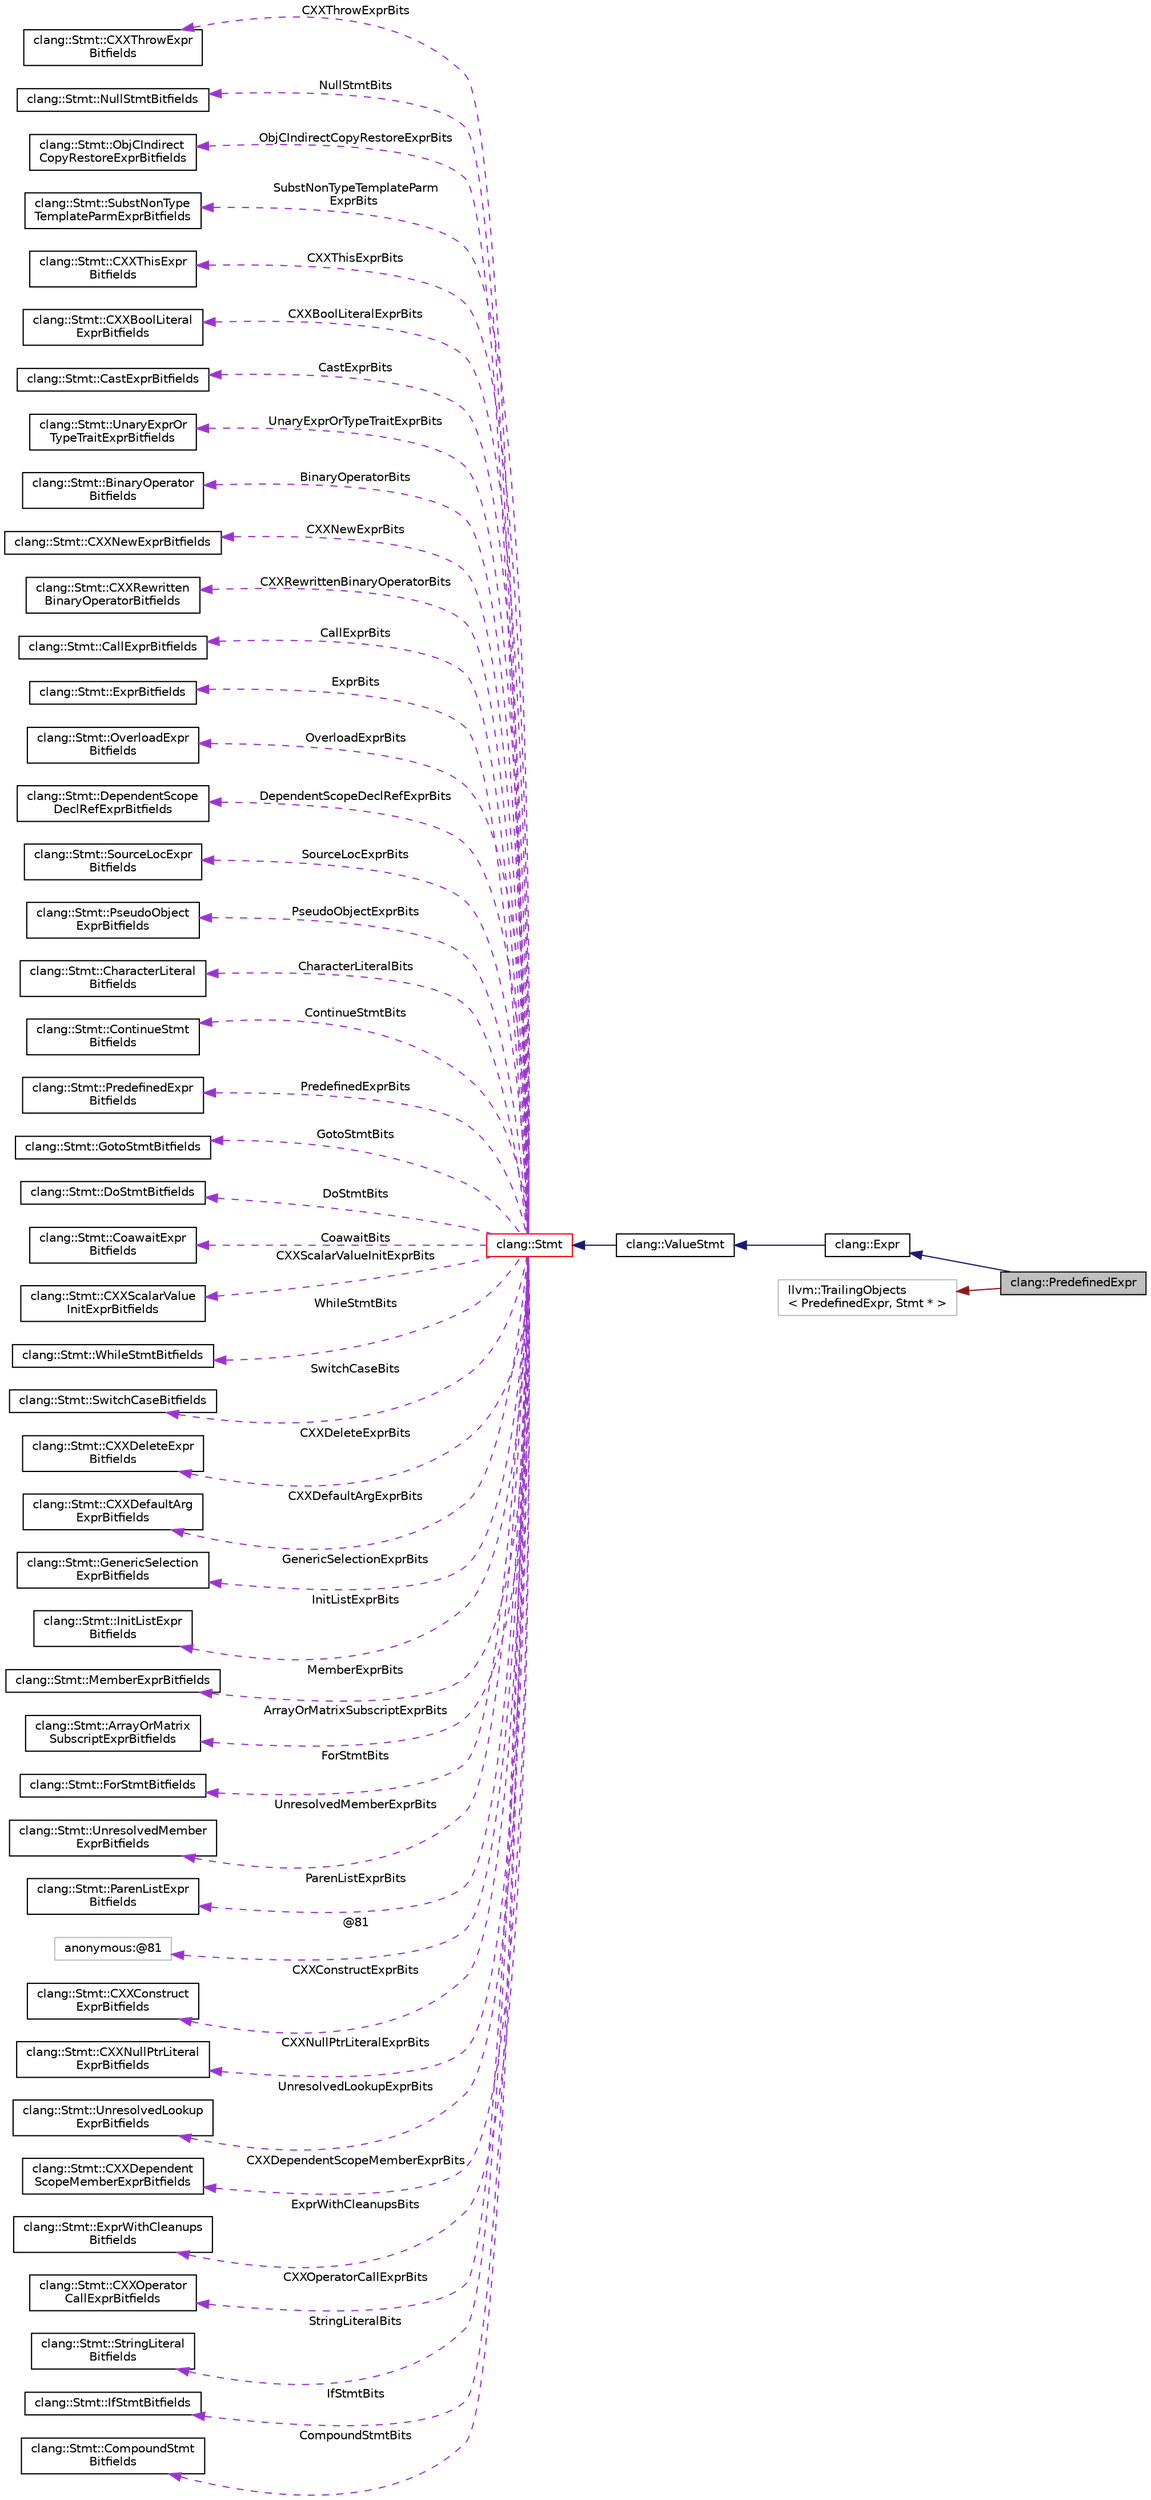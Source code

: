 digraph "clang::PredefinedExpr"
{
 // LATEX_PDF_SIZE
  bgcolor="transparent";
  edge [fontname="Helvetica",fontsize="10",labelfontname="Helvetica",labelfontsize="10"];
  node [fontname="Helvetica",fontsize="10",shape=record];
  rankdir="LR";
  Node1 [label="clang::PredefinedExpr",height=0.2,width=0.4,color="black", fillcolor="grey75", style="filled", fontcolor="black",tooltip="[C99 6.4.2.2] - A predefined identifier such as func."];
  Node2 -> Node1 [dir="back",color="midnightblue",fontsize="10",style="solid",fontname="Helvetica"];
  Node2 [label="clang::Expr",height=0.2,width=0.4,color="black",URL="$classclang_1_1Expr.html",tooltip="This represents one expression."];
  Node3 -> Node2 [dir="back",color="midnightblue",fontsize="10",style="solid",fontname="Helvetica"];
  Node3 [label="clang::ValueStmt",height=0.2,width=0.4,color="black",URL="$classclang_1_1ValueStmt.html",tooltip="Represents a statement that could possibly have a value and type."];
  Node4 -> Node3 [dir="back",color="midnightblue",fontsize="10",style="solid",fontname="Helvetica"];
  Node4 [label="clang::Stmt",height=0.2,width=0.4,color="red",URL="$classclang_1_1Stmt.html",tooltip="Stmt - This represents one statement."];
  Node5 -> Node4 [dir="back",color="darkorchid3",fontsize="10",style="dashed",label=" CXXThrowExprBits" ,fontname="Helvetica"];
  Node5 [label="clang::Stmt::CXXThrowExpr\lBitfields",height=0.2,width=0.4,color="black",URL="$classclang_1_1Stmt_1_1CXXThrowExprBitfields.html",tooltip=" "];
  Node6 -> Node4 [dir="back",color="darkorchid3",fontsize="10",style="dashed",label=" NullStmtBits" ,fontname="Helvetica"];
  Node6 [label="clang::Stmt::NullStmtBitfields",height=0.2,width=0.4,color="black",URL="$classclang_1_1Stmt_1_1NullStmtBitfields.html",tooltip=" "];
  Node7 -> Node4 [dir="back",color="darkorchid3",fontsize="10",style="dashed",label=" ObjCIndirectCopyRestoreExprBits" ,fontname="Helvetica"];
  Node7 [label="clang::Stmt::ObjCIndirect\lCopyRestoreExprBitfields",height=0.2,width=0.4,color="black",URL="$classclang_1_1Stmt_1_1ObjCIndirectCopyRestoreExprBitfields.html",tooltip=" "];
  Node8 -> Node4 [dir="back",color="darkorchid3",fontsize="10",style="dashed",label=" SubstNonTypeTemplateParm\lExprBits" ,fontname="Helvetica"];
  Node8 [label="clang::Stmt::SubstNonType\lTemplateParmExprBitfields",height=0.2,width=0.4,color="black",URL="$classclang_1_1Stmt_1_1SubstNonTypeTemplateParmExprBitfields.html",tooltip=" "];
  Node9 -> Node4 [dir="back",color="darkorchid3",fontsize="10",style="dashed",label=" CXXThisExprBits" ,fontname="Helvetica"];
  Node9 [label="clang::Stmt::CXXThisExpr\lBitfields",height=0.2,width=0.4,color="black",URL="$classclang_1_1Stmt_1_1CXXThisExprBitfields.html",tooltip=" "];
  Node10 -> Node4 [dir="back",color="darkorchid3",fontsize="10",style="dashed",label=" CXXBoolLiteralExprBits" ,fontname="Helvetica"];
  Node10 [label="clang::Stmt::CXXBoolLiteral\lExprBitfields",height=0.2,width=0.4,color="black",URL="$classclang_1_1Stmt_1_1CXXBoolLiteralExprBitfields.html",tooltip=" "];
  Node11 -> Node4 [dir="back",color="darkorchid3",fontsize="10",style="dashed",label=" CastExprBits" ,fontname="Helvetica"];
  Node11 [label="clang::Stmt::CastExprBitfields",height=0.2,width=0.4,color="black",URL="$classclang_1_1Stmt_1_1CastExprBitfields.html",tooltip=" "];
  Node12 -> Node4 [dir="back",color="darkorchid3",fontsize="10",style="dashed",label=" UnaryExprOrTypeTraitExprBits" ,fontname="Helvetica"];
  Node12 [label="clang::Stmt::UnaryExprOr\lTypeTraitExprBitfields",height=0.2,width=0.4,color="black",URL="$classclang_1_1Stmt_1_1UnaryExprOrTypeTraitExprBitfields.html",tooltip=" "];
  Node13 -> Node4 [dir="back",color="darkorchid3",fontsize="10",style="dashed",label=" BinaryOperatorBits" ,fontname="Helvetica"];
  Node13 [label="clang::Stmt::BinaryOperator\lBitfields",height=0.2,width=0.4,color="black",URL="$classclang_1_1Stmt_1_1BinaryOperatorBitfields.html",tooltip=" "];
  Node14 -> Node4 [dir="back",color="darkorchid3",fontsize="10",style="dashed",label=" CXXNewExprBits" ,fontname="Helvetica"];
  Node14 [label="clang::Stmt::CXXNewExprBitfields",height=0.2,width=0.4,color="black",URL="$classclang_1_1Stmt_1_1CXXNewExprBitfields.html",tooltip=" "];
  Node15 -> Node4 [dir="back",color="darkorchid3",fontsize="10",style="dashed",label=" CXXRewrittenBinaryOperatorBits" ,fontname="Helvetica"];
  Node15 [label="clang::Stmt::CXXRewritten\lBinaryOperatorBitfields",height=0.2,width=0.4,color="black",URL="$classclang_1_1Stmt_1_1CXXRewrittenBinaryOperatorBitfields.html",tooltip=" "];
  Node16 -> Node4 [dir="back",color="darkorchid3",fontsize="10",style="dashed",label=" CallExprBits" ,fontname="Helvetica"];
  Node16 [label="clang::Stmt::CallExprBitfields",height=0.2,width=0.4,color="black",URL="$classclang_1_1Stmt_1_1CallExprBitfields.html",tooltip=" "];
  Node17 -> Node4 [dir="back",color="darkorchid3",fontsize="10",style="dashed",label=" ExprBits" ,fontname="Helvetica"];
  Node17 [label="clang::Stmt::ExprBitfields",height=0.2,width=0.4,color="black",URL="$classclang_1_1Stmt_1_1ExprBitfields.html",tooltip=" "];
  Node18 -> Node4 [dir="back",color="darkorchid3",fontsize="10",style="dashed",label=" OverloadExprBits" ,fontname="Helvetica"];
  Node18 [label="clang::Stmt::OverloadExpr\lBitfields",height=0.2,width=0.4,color="black",URL="$classclang_1_1Stmt_1_1OverloadExprBitfields.html",tooltip=" "];
  Node19 -> Node4 [dir="back",color="darkorchid3",fontsize="10",style="dashed",label=" DependentScopeDeclRefExprBits" ,fontname="Helvetica"];
  Node19 [label="clang::Stmt::DependentScope\lDeclRefExprBitfields",height=0.2,width=0.4,color="black",URL="$classclang_1_1Stmt_1_1DependentScopeDeclRefExprBitfields.html",tooltip=" "];
  Node20 -> Node4 [dir="back",color="darkorchid3",fontsize="10",style="dashed",label=" SourceLocExprBits" ,fontname="Helvetica"];
  Node20 [label="clang::Stmt::SourceLocExpr\lBitfields",height=0.2,width=0.4,color="black",URL="$classclang_1_1Stmt_1_1SourceLocExprBitfields.html",tooltip=" "];
  Node21 -> Node4 [dir="back",color="darkorchid3",fontsize="10",style="dashed",label=" PseudoObjectExprBits" ,fontname="Helvetica"];
  Node21 [label="clang::Stmt::PseudoObject\lExprBitfields",height=0.2,width=0.4,color="black",URL="$classclang_1_1Stmt_1_1PseudoObjectExprBitfields.html",tooltip=" "];
  Node22 -> Node4 [dir="back",color="darkorchid3",fontsize="10",style="dashed",label=" CharacterLiteralBits" ,fontname="Helvetica"];
  Node22 [label="clang::Stmt::CharacterLiteral\lBitfields",height=0.2,width=0.4,color="black",URL="$classclang_1_1Stmt_1_1CharacterLiteralBitfields.html",tooltip=" "];
  Node23 -> Node4 [dir="back",color="darkorchid3",fontsize="10",style="dashed",label=" ContinueStmtBits" ,fontname="Helvetica"];
  Node23 [label="clang::Stmt::ContinueStmt\lBitfields",height=0.2,width=0.4,color="black",URL="$classclang_1_1Stmt_1_1ContinueStmtBitfields.html",tooltip=" "];
  Node24 -> Node4 [dir="back",color="darkorchid3",fontsize="10",style="dashed",label=" PredefinedExprBits" ,fontname="Helvetica"];
  Node24 [label="clang::Stmt::PredefinedExpr\lBitfields",height=0.2,width=0.4,color="black",URL="$classclang_1_1Stmt_1_1PredefinedExprBitfields.html",tooltip=" "];
  Node25 -> Node4 [dir="back",color="darkorchid3",fontsize="10",style="dashed",label=" GotoStmtBits" ,fontname="Helvetica"];
  Node25 [label="clang::Stmt::GotoStmtBitfields",height=0.2,width=0.4,color="black",URL="$classclang_1_1Stmt_1_1GotoStmtBitfields.html",tooltip=" "];
  Node26 -> Node4 [dir="back",color="darkorchid3",fontsize="10",style="dashed",label=" DoStmtBits" ,fontname="Helvetica"];
  Node26 [label="clang::Stmt::DoStmtBitfields",height=0.2,width=0.4,color="black",URL="$classclang_1_1Stmt_1_1DoStmtBitfields.html",tooltip=" "];
  Node27 -> Node4 [dir="back",color="darkorchid3",fontsize="10",style="dashed",label=" CoawaitBits" ,fontname="Helvetica"];
  Node27 [label="clang::Stmt::CoawaitExpr\lBitfields",height=0.2,width=0.4,color="black",URL="$classclang_1_1Stmt_1_1CoawaitExprBitfields.html",tooltip=" "];
  Node28 -> Node4 [dir="back",color="darkorchid3",fontsize="10",style="dashed",label=" CXXScalarValueInitExprBits" ,fontname="Helvetica"];
  Node28 [label="clang::Stmt::CXXScalarValue\lInitExprBitfields",height=0.2,width=0.4,color="black",URL="$classclang_1_1Stmt_1_1CXXScalarValueInitExprBitfields.html",tooltip=" "];
  Node29 -> Node4 [dir="back",color="darkorchid3",fontsize="10",style="dashed",label=" WhileStmtBits" ,fontname="Helvetica"];
  Node29 [label="clang::Stmt::WhileStmtBitfields",height=0.2,width=0.4,color="black",URL="$classclang_1_1Stmt_1_1WhileStmtBitfields.html",tooltip=" "];
  Node30 -> Node4 [dir="back",color="darkorchid3",fontsize="10",style="dashed",label=" SwitchCaseBits" ,fontname="Helvetica"];
  Node30 [label="clang::Stmt::SwitchCaseBitfields",height=0.2,width=0.4,color="black",URL="$classclang_1_1Stmt_1_1SwitchCaseBitfields.html",tooltip=" "];
  Node31 -> Node4 [dir="back",color="darkorchid3",fontsize="10",style="dashed",label=" CXXDeleteExprBits" ,fontname="Helvetica"];
  Node31 [label="clang::Stmt::CXXDeleteExpr\lBitfields",height=0.2,width=0.4,color="black",URL="$classclang_1_1Stmt_1_1CXXDeleteExprBitfields.html",tooltip=" "];
  Node32 -> Node4 [dir="back",color="darkorchid3",fontsize="10",style="dashed",label=" CXXDefaultArgExprBits" ,fontname="Helvetica"];
  Node32 [label="clang::Stmt::CXXDefaultArg\lExprBitfields",height=0.2,width=0.4,color="black",URL="$classclang_1_1Stmt_1_1CXXDefaultArgExprBitfields.html",tooltip=" "];
  Node33 -> Node4 [dir="back",color="darkorchid3",fontsize="10",style="dashed",label=" GenericSelectionExprBits" ,fontname="Helvetica"];
  Node33 [label="clang::Stmt::GenericSelection\lExprBitfields",height=0.2,width=0.4,color="black",URL="$classclang_1_1Stmt_1_1GenericSelectionExprBitfields.html",tooltip=" "];
  Node34 -> Node4 [dir="back",color="darkorchid3",fontsize="10",style="dashed",label=" InitListExprBits" ,fontname="Helvetica"];
  Node34 [label="clang::Stmt::InitListExpr\lBitfields",height=0.2,width=0.4,color="black",URL="$classclang_1_1Stmt_1_1InitListExprBitfields.html",tooltip=" "];
  Node35 -> Node4 [dir="back",color="darkorchid3",fontsize="10",style="dashed",label=" MemberExprBits" ,fontname="Helvetica"];
  Node35 [label="clang::Stmt::MemberExprBitfields",height=0.2,width=0.4,color="black",URL="$classclang_1_1Stmt_1_1MemberExprBitfields.html",tooltip=" "];
  Node36 -> Node4 [dir="back",color="darkorchid3",fontsize="10",style="dashed",label=" ArrayOrMatrixSubscriptExprBits" ,fontname="Helvetica"];
  Node36 [label="clang::Stmt::ArrayOrMatrix\lSubscriptExprBitfields",height=0.2,width=0.4,color="black",URL="$classclang_1_1Stmt_1_1ArrayOrMatrixSubscriptExprBitfields.html",tooltip=" "];
  Node37 -> Node4 [dir="back",color="darkorchid3",fontsize="10",style="dashed",label=" ForStmtBits" ,fontname="Helvetica"];
  Node37 [label="clang::Stmt::ForStmtBitfields",height=0.2,width=0.4,color="black",URL="$classclang_1_1Stmt_1_1ForStmtBitfields.html",tooltip=" "];
  Node38 -> Node4 [dir="back",color="darkorchid3",fontsize="10",style="dashed",label=" UnresolvedMemberExprBits" ,fontname="Helvetica"];
  Node38 [label="clang::Stmt::UnresolvedMember\lExprBitfields",height=0.2,width=0.4,color="black",URL="$classclang_1_1Stmt_1_1UnresolvedMemberExprBitfields.html",tooltip=" "];
  Node39 -> Node4 [dir="back",color="darkorchid3",fontsize="10",style="dashed",label=" ParenListExprBits" ,fontname="Helvetica"];
  Node39 [label="clang::Stmt::ParenListExpr\lBitfields",height=0.2,width=0.4,color="black",URL="$classclang_1_1Stmt_1_1ParenListExprBitfields.html",tooltip=" "];
  Node40 -> Node4 [dir="back",color="darkorchid3",fontsize="10",style="dashed",label=" @81" ,fontname="Helvetica"];
  Node40 [label="anonymous:@81",height=0.2,width=0.4,color="grey75",tooltip=" "];
  Node41 -> Node4 [dir="back",color="darkorchid3",fontsize="10",style="dashed",label=" CXXConstructExprBits" ,fontname="Helvetica"];
  Node41 [label="clang::Stmt::CXXConstruct\lExprBitfields",height=0.2,width=0.4,color="black",URL="$classclang_1_1Stmt_1_1CXXConstructExprBitfields.html",tooltip=" "];
  Node42 -> Node4 [dir="back",color="darkorchid3",fontsize="10",style="dashed",label=" CXXNullPtrLiteralExprBits" ,fontname="Helvetica"];
  Node42 [label="clang::Stmt::CXXNullPtrLiteral\lExprBitfields",height=0.2,width=0.4,color="black",URL="$classclang_1_1Stmt_1_1CXXNullPtrLiteralExprBitfields.html",tooltip=" "];
  Node43 -> Node4 [dir="back",color="darkorchid3",fontsize="10",style="dashed",label=" UnresolvedLookupExprBits" ,fontname="Helvetica"];
  Node43 [label="clang::Stmt::UnresolvedLookup\lExprBitfields",height=0.2,width=0.4,color="black",URL="$classclang_1_1Stmt_1_1UnresolvedLookupExprBitfields.html",tooltip=" "];
  Node44 -> Node4 [dir="back",color="darkorchid3",fontsize="10",style="dashed",label=" CXXDependentScopeMemberExprBits" ,fontname="Helvetica"];
  Node44 [label="clang::Stmt::CXXDependent\lScopeMemberExprBitfields",height=0.2,width=0.4,color="black",URL="$classclang_1_1Stmt_1_1CXXDependentScopeMemberExprBitfields.html",tooltip=" "];
  Node45 -> Node4 [dir="back",color="darkorchid3",fontsize="10",style="dashed",label=" ExprWithCleanupsBits" ,fontname="Helvetica"];
  Node45 [label="clang::Stmt::ExprWithCleanups\lBitfields",height=0.2,width=0.4,color="black",URL="$classclang_1_1Stmt_1_1ExprWithCleanupsBitfields.html",tooltip=" "];
  Node46 -> Node4 [dir="back",color="darkorchid3",fontsize="10",style="dashed",label=" CXXOperatorCallExprBits" ,fontname="Helvetica"];
  Node46 [label="clang::Stmt::CXXOperator\lCallExprBitfields",height=0.2,width=0.4,color="black",URL="$classclang_1_1Stmt_1_1CXXOperatorCallExprBitfields.html",tooltip=" "];
  Node47 -> Node4 [dir="back",color="darkorchid3",fontsize="10",style="dashed",label=" StringLiteralBits" ,fontname="Helvetica"];
  Node47 [label="clang::Stmt::StringLiteral\lBitfields",height=0.2,width=0.4,color="black",URL="$classclang_1_1Stmt_1_1StringLiteralBitfields.html",tooltip=" "];
  Node48 -> Node4 [dir="back",color="darkorchid3",fontsize="10",style="dashed",label=" IfStmtBits" ,fontname="Helvetica"];
  Node48 [label="clang::Stmt::IfStmtBitfields",height=0.2,width=0.4,color="black",URL="$classclang_1_1Stmt_1_1IfStmtBitfields.html",tooltip=" "];
  Node49 -> Node4 [dir="back",color="darkorchid3",fontsize="10",style="dashed",label=" CompoundStmtBits" ,fontname="Helvetica"];
  Node49 [label="clang::Stmt::CompoundStmt\lBitfields",height=0.2,width=0.4,color="black",URL="$classclang_1_1Stmt_1_1CompoundStmtBitfields.html",tooltip=" "];
  Node68 -> Node1 [dir="back",color="firebrick4",fontsize="10",style="solid",fontname="Helvetica"];
  Node68 [label="llvm::TrailingObjects\l\< PredefinedExpr, Stmt * \>",height=0.2,width=0.4,color="grey75",tooltip=" "];
}
